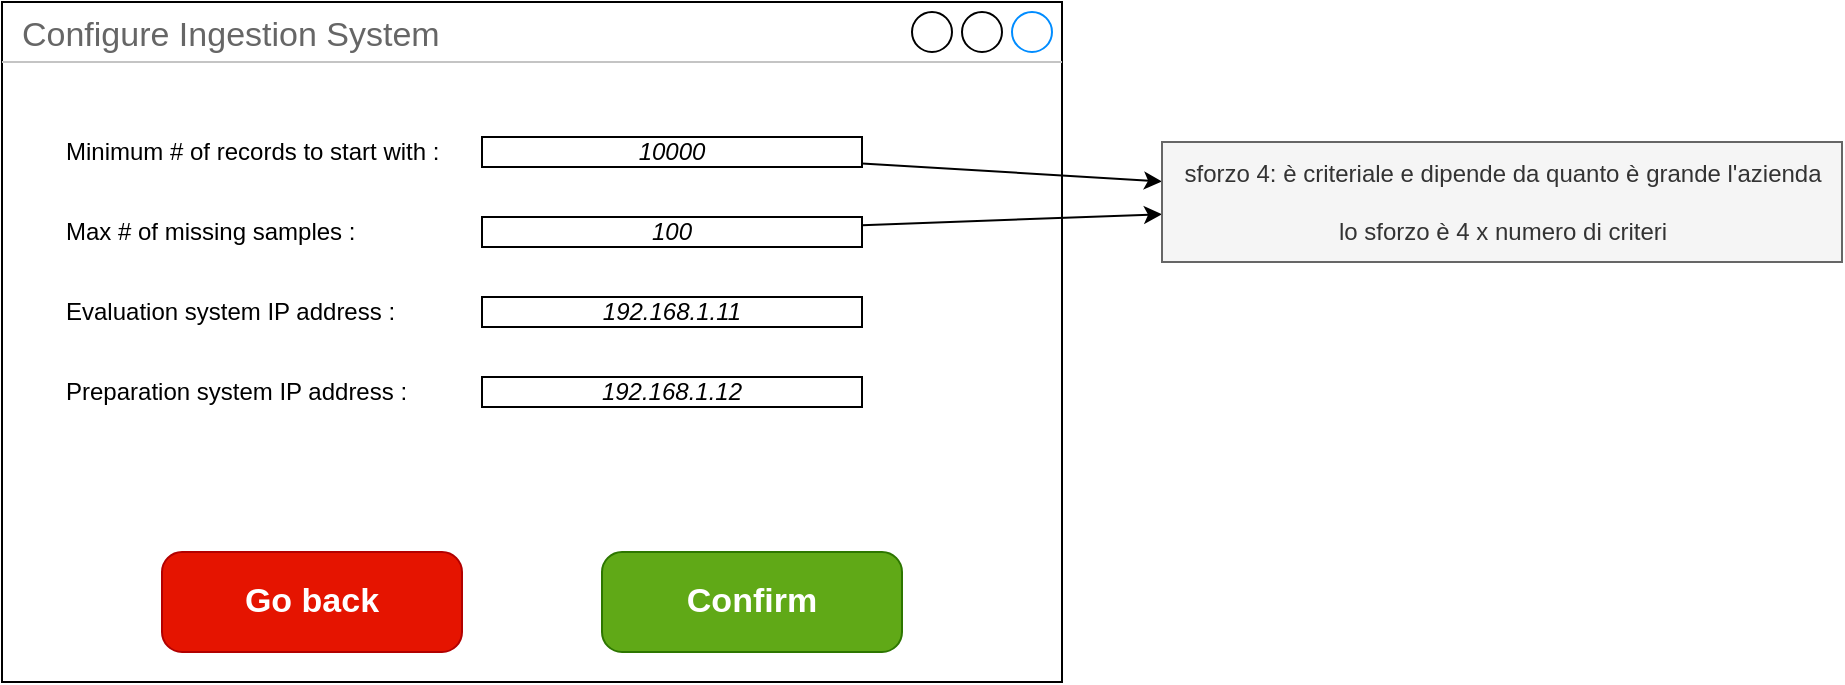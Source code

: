 <mxfile>
    <diagram id="neL44oRjK5zxVdb9nWQi" name="Page-1">
        <mxGraphModel dx="917" dy="766" grid="1" gridSize="10" guides="1" tooltips="1" connect="1" arrows="1" fold="1" page="1" pageScale="1" pageWidth="850" pageHeight="1100" math="0" shadow="0">
            <root>
                <mxCell id="0"/>
                <mxCell id="1" parent="0"/>
                <mxCell id="133" value="Configure Ingestion System" style="strokeWidth=1;shadow=0;dashed=0;align=center;html=1;shape=mxgraph.mockup.containers.window;align=left;verticalAlign=top;spacingLeft=8;strokeColor2=#008cff;strokeColor3=#c4c4c4;fontColor=#666666;mainText=;fontSize=17;labelBackgroundColor=none;whiteSpace=wrap;" parent="1" vertex="1">
                    <mxGeometry x="50" y="90" width="530" height="340" as="geometry"/>
                </mxCell>
                <mxCell id="134" value="Confirm" style="strokeWidth=1;shadow=0;dashed=0;align=center;html=1;shape=mxgraph.mockup.buttons.button;strokeColor=#2D7600;fontColor=#ffffff;mainText=;buttonStyle=round;fontSize=17;fontStyle=1;fillColor=#60a917;whiteSpace=wrap;" parent="1" vertex="1">
                    <mxGeometry x="350" y="365" width="150" height="50" as="geometry"/>
                </mxCell>
                <mxCell id="135" value="Go back" style="strokeWidth=1;shadow=0;dashed=0;align=center;html=1;shape=mxgraph.mockup.buttons.button;strokeColor=#B20000;mainText=;buttonStyle=round;fontSize=17;fontStyle=1;fillColor=#e51400;whiteSpace=wrap;fontColor=#ffffff;" parent="1" vertex="1">
                    <mxGeometry x="130" y="365" width="150" height="50" as="geometry"/>
                </mxCell>
                <mxCell id="151" value="Minimum # of records to start with :" style="text;html=1;strokeColor=none;fillColor=none;align=left;verticalAlign=middle;whiteSpace=wrap;rounded=0;" parent="1" vertex="1">
                    <mxGeometry x="80" y="150" width="210" height="30" as="geometry"/>
                </mxCell>
                <mxCell id="163" style="edgeStyle=none;html=1;" edge="1" parent="1" source="152" target="162">
                    <mxGeometry relative="1" as="geometry"/>
                </mxCell>
                <mxCell id="152" value="&lt;i&gt;&lt;font&gt;10000&lt;/font&gt;&lt;/i&gt;" style="rounded=0;whiteSpace=wrap;html=1;fontColor=#000000;" parent="1" vertex="1">
                    <mxGeometry x="290" y="157.5" width="190" height="15" as="geometry"/>
                </mxCell>
                <mxCell id="154" value="Max # of missing samples :" style="text;html=1;strokeColor=none;fillColor=none;align=left;verticalAlign=middle;whiteSpace=wrap;rounded=0;" parent="1" vertex="1">
                    <mxGeometry x="80" y="190" width="210" height="30" as="geometry"/>
                </mxCell>
                <mxCell id="164" style="edgeStyle=none;html=1;" edge="1" parent="1" source="155" target="162">
                    <mxGeometry relative="1" as="geometry"/>
                </mxCell>
                <mxCell id="155" value="&lt;i&gt;&lt;font&gt;100&lt;/font&gt;&lt;/i&gt;" style="rounded=0;whiteSpace=wrap;html=1;fontColor=#000000;" parent="1" vertex="1">
                    <mxGeometry x="290" y="197.5" width="190" height="15" as="geometry"/>
                </mxCell>
                <mxCell id="158" value="Evaluation system IP address :" style="text;html=1;strokeColor=none;fillColor=none;align=left;verticalAlign=middle;whiteSpace=wrap;rounded=0;" parent="1" vertex="1">
                    <mxGeometry x="80" y="230" width="210" height="30" as="geometry"/>
                </mxCell>
                <mxCell id="159" value="&lt;i style=&quot;border-color: var(--border-color);&quot;&gt;&lt;font style=&quot;border-color: var(--border-color);&quot;&gt;192.168.1.11&lt;/font&gt;&lt;/i&gt;" style="rounded=0;whiteSpace=wrap;html=1;fontColor=#000000;" parent="1" vertex="1">
                    <mxGeometry x="290" y="237.5" width="190" height="15" as="geometry"/>
                </mxCell>
                <mxCell id="160" value="Preparation system IP address :" style="text;html=1;strokeColor=none;fillColor=none;align=left;verticalAlign=middle;whiteSpace=wrap;rounded=0;" parent="1" vertex="1">
                    <mxGeometry x="80" y="270" width="210" height="30" as="geometry"/>
                </mxCell>
                <mxCell id="161" value="&lt;i style=&quot;border-color: var(--border-color);&quot;&gt;&lt;font style=&quot;border-color: var(--border-color);&quot;&gt;192.168.1.12&lt;/font&gt;&lt;/i&gt;" style="rounded=0;whiteSpace=wrap;html=1;fontColor=#000000;" parent="1" vertex="1">
                    <mxGeometry x="290" y="277.5" width="190" height="15" as="geometry"/>
                </mxCell>
                <mxCell id="162" value="sforzo 4: è criteriale e dipende da quanto è grande l'azienda&lt;br&gt;&lt;br&gt;lo sforzo è 4 x numero di criteri" style="text;html=1;align=center;verticalAlign=middle;resizable=0;points=[];autosize=1;fillColor=#f5f5f5;fontColor=#333333;strokeColor=#666666;" vertex="1" parent="1">
                    <mxGeometry x="630" y="160" width="340" height="60" as="geometry"/>
                </mxCell>
            </root>
        </mxGraphModel>
    </diagram>
</mxfile>